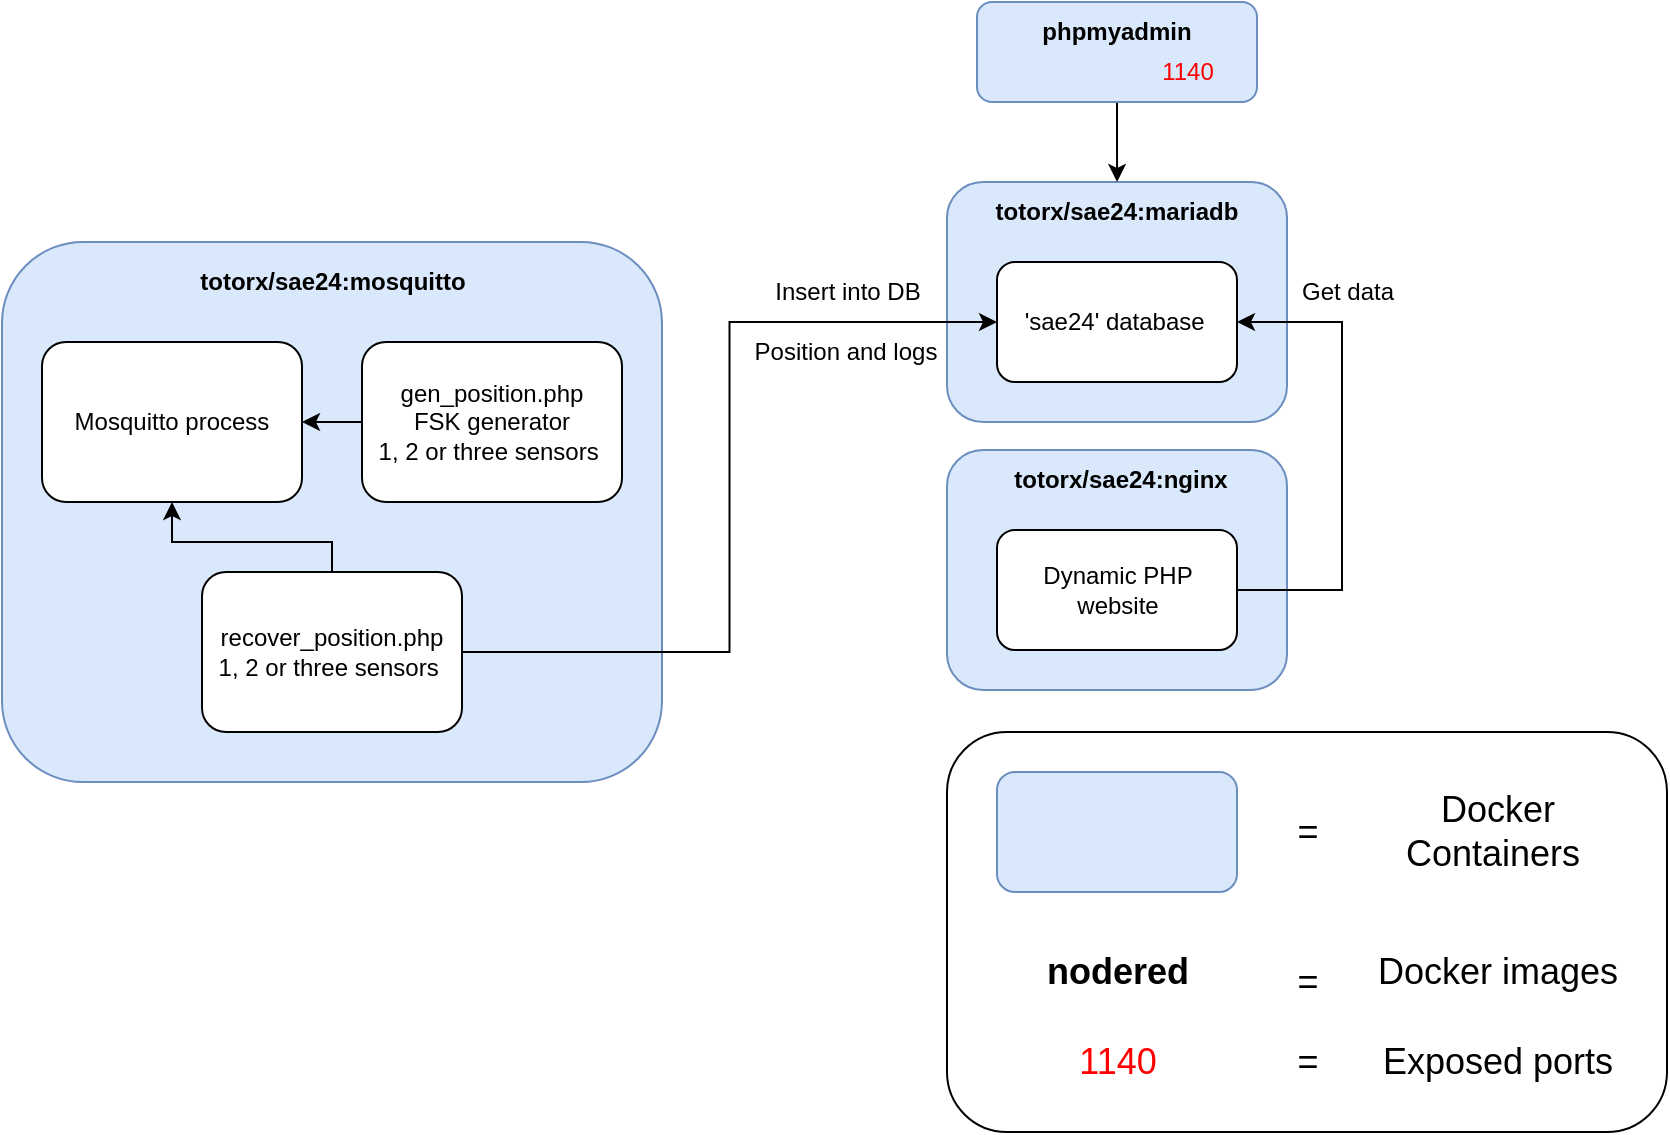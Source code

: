 <mxfile version="18.0.1" type="device"><diagram id="kjm1tuIDeo_5Jxe6d9hS" name="Page-1"><mxGraphModel dx="1388" dy="857" grid="1" gridSize="10" guides="1" tooltips="1" connect="1" arrows="1" fold="1" page="1" pageScale="1" pageWidth="1169" pageHeight="827" math="0" shadow="0"><root><mxCell id="0"/><mxCell id="1" parent="0"/><mxCell id="Zc_rCOBr2s_LXBu9RSXH-48" value="" style="rounded=1;whiteSpace=wrap;html=1;fontSize=18;" parent="1" vertex="1"><mxGeometry x="672.5" y="555" width="360" height="200" as="geometry"/></mxCell><mxCell id="Zc_rCOBr2s_LXBu9RSXH-1" value="" style="rounded=1;whiteSpace=wrap;html=1;fillColor=#dae8fc;strokeColor=#6c8ebf;" parent="1" vertex="1"><mxGeometry x="200" y="310" width="330" height="270" as="geometry"/></mxCell><mxCell id="Zc_rCOBr2s_LXBu9RSXH-4" value="&lt;b&gt;totorx/sae24:mosquitto&lt;/b&gt;" style="text;html=1;strokeColor=none;fillColor=none;align=center;verticalAlign=middle;whiteSpace=wrap;rounded=0;" parent="1" vertex="1"><mxGeometry x="287.5" y="310" width="155" height="40" as="geometry"/></mxCell><mxCell id="Zc_rCOBr2s_LXBu9RSXH-5" value="Mosquitto process" style="rounded=1;whiteSpace=wrap;html=1;" parent="1" vertex="1"><mxGeometry x="220" y="360" width="130" height="80" as="geometry"/></mxCell><mxCell id="Zc_rCOBr2s_LXBu9RSXH-7" style="edgeStyle=orthogonalEdgeStyle;rounded=0;orthogonalLoop=1;jettySize=auto;html=1;exitX=0;exitY=0.5;exitDx=0;exitDy=0;" parent="1" source="Zc_rCOBr2s_LXBu9RSXH-6" target="Zc_rCOBr2s_LXBu9RSXH-5" edge="1"><mxGeometry relative="1" as="geometry"/></mxCell><mxCell id="Zc_rCOBr2s_LXBu9RSXH-6" value="gen_position.php&lt;br&gt;FSK generator&lt;br&gt;1, 2 or three sensors&amp;nbsp;" style="rounded=1;whiteSpace=wrap;html=1;" parent="1" vertex="1"><mxGeometry x="380" y="360" width="130" height="80" as="geometry"/></mxCell><mxCell id="Zc_rCOBr2s_LXBu9RSXH-9" value="" style="rounded=1;whiteSpace=wrap;html=1;fillColor=#dae8fc;strokeColor=#6c8ebf;" parent="1" vertex="1"><mxGeometry x="672.5" y="280" width="170" height="120" as="geometry"/></mxCell><mxCell id="Zc_rCOBr2s_LXBu9RSXH-10" value="&lt;b&gt;totorx/sae24:mariadb&lt;/b&gt;" style="text;html=1;strokeColor=none;fillColor=none;align=center;verticalAlign=middle;whiteSpace=wrap;rounded=0;" parent="1" vertex="1"><mxGeometry x="681.25" y="280" width="152.5" height="30" as="geometry"/></mxCell><mxCell id="Zc_rCOBr2s_LXBu9RSXH-11" value="'sae24' database&amp;nbsp;" style="rounded=1;whiteSpace=wrap;html=1;" parent="1" vertex="1"><mxGeometry x="697.5" y="320" width="120" height="60" as="geometry"/></mxCell><mxCell id="Zc_rCOBr2s_LXBu9RSXH-42" value="" style="rounded=1;whiteSpace=wrap;html=1;fillColor=#dae8fc;strokeColor=#6c8ebf;" parent="1" vertex="1"><mxGeometry x="697.5" y="575" width="120" height="60" as="geometry"/></mxCell><mxCell id="Zc_rCOBr2s_LXBu9RSXH-43" value="&lt;font style=&quot;font-size: 18px;&quot;&gt;=&lt;/font&gt;" style="text;html=1;strokeColor=none;fillColor=none;align=center;verticalAlign=middle;whiteSpace=wrap;rounded=0;" parent="1" vertex="1"><mxGeometry x="822.5" y="590" width="60" height="30" as="geometry"/></mxCell><mxCell id="Zc_rCOBr2s_LXBu9RSXH-44" value="Docker Containers&amp;nbsp;" style="text;html=1;strokeColor=none;fillColor=none;align=center;verticalAlign=middle;whiteSpace=wrap;rounded=0;fontSize=18;" parent="1" vertex="1"><mxGeometry x="872.5" y="575" width="150" height="60" as="geometry"/></mxCell><mxCell id="Zc_rCOBr2s_LXBu9RSXH-45" value="&lt;b&gt;nodered&lt;/b&gt;" style="text;html=1;strokeColor=none;fillColor=none;align=center;verticalAlign=middle;whiteSpace=wrap;rounded=0;fontSize=18;" parent="1" vertex="1"><mxGeometry x="727.5" y="660" width="60" height="30" as="geometry"/></mxCell><mxCell id="Zc_rCOBr2s_LXBu9RSXH-46" value="&lt;font style=&quot;font-size: 18px;&quot;&gt;=&lt;/font&gt;" style="text;html=1;strokeColor=none;fillColor=none;align=center;verticalAlign=middle;whiteSpace=wrap;rounded=0;" parent="1" vertex="1"><mxGeometry x="822.5" y="665" width="60" height="30" as="geometry"/></mxCell><mxCell id="Zc_rCOBr2s_LXBu9RSXH-47" value="Docker images" style="text;html=1;strokeColor=none;fillColor=none;align=center;verticalAlign=middle;whiteSpace=wrap;rounded=0;fontSize=18;" parent="1" vertex="1"><mxGeometry x="872.5" y="645" width="150" height="60" as="geometry"/></mxCell><mxCell id="Rr2KdkFvQJ5VKVi_T18D-5" style="edgeStyle=orthogonalEdgeStyle;rounded=0;orthogonalLoop=1;jettySize=auto;html=1;exitX=0.5;exitY=1;exitDx=0;exitDy=0;" edge="1" parent="1" source="thG-yvwiPQS7pRseFYwX-1" target="Zc_rCOBr2s_LXBu9RSXH-10"><mxGeometry relative="1" as="geometry"/></mxCell><mxCell id="thG-yvwiPQS7pRseFYwX-1" value="" style="rounded=1;whiteSpace=wrap;html=1;fillColor=#dae8fc;strokeColor=#6c8ebf;" parent="1" vertex="1"><mxGeometry x="687.5" y="190" width="140" height="50" as="geometry"/></mxCell><mxCell id="thG-yvwiPQS7pRseFYwX-2" value="&lt;b&gt;phpmyadmin&lt;/b&gt;" style="text;html=1;strokeColor=none;fillColor=none;align=center;verticalAlign=middle;whiteSpace=wrap;rounded=0;" parent="1" vertex="1"><mxGeometry x="715" y="190" width="85" height="30" as="geometry"/></mxCell><mxCell id="thG-yvwiPQS7pRseFYwX-5" value="&lt;font color=&quot;#ff0000&quot;&gt;1140&lt;/font&gt;" style="text;html=1;strokeColor=none;fillColor=none;align=center;verticalAlign=middle;whiteSpace=wrap;rounded=0;" parent="1" vertex="1"><mxGeometry x="772.5" y="210" width="40" height="30" as="geometry"/></mxCell><mxCell id="thG-yvwiPQS7pRseFYwX-7" value="&lt;font style=&quot;font-size: 18px;&quot; color=&quot;#ff0000&quot;&gt;1140&lt;/font&gt;" style="text;html=1;strokeColor=none;fillColor=none;align=center;verticalAlign=middle;whiteSpace=wrap;rounded=0;" parent="1" vertex="1"><mxGeometry x="737.5" y="705" width="40" height="30" as="geometry"/></mxCell><mxCell id="thG-yvwiPQS7pRseFYwX-8" value="&lt;font style=&quot;font-size: 18px;&quot;&gt;=&lt;/font&gt;" style="text;html=1;strokeColor=none;fillColor=none;align=center;verticalAlign=middle;whiteSpace=wrap;rounded=0;" parent="1" vertex="1"><mxGeometry x="822.5" y="705" width="60" height="30" as="geometry"/></mxCell><mxCell id="thG-yvwiPQS7pRseFYwX-9" value="Exposed ports" style="text;html=1;strokeColor=none;fillColor=none;align=center;verticalAlign=middle;whiteSpace=wrap;rounded=0;fontSize=18;" parent="1" vertex="1"><mxGeometry x="872.5" y="690" width="150" height="60" as="geometry"/></mxCell><mxCell id="Rr2KdkFvQJ5VKVi_T18D-4" style="edgeStyle=orthogonalEdgeStyle;rounded=0;orthogonalLoop=1;jettySize=auto;html=1;entryX=0.5;entryY=1;entryDx=0;entryDy=0;" edge="1" parent="1" source="Rr2KdkFvQJ5VKVi_T18D-1" target="Zc_rCOBr2s_LXBu9RSXH-5"><mxGeometry relative="1" as="geometry"><Array as="points"><mxPoint x="365" y="460"/><mxPoint x="285" y="460"/></Array></mxGeometry></mxCell><mxCell id="Rr2KdkFvQJ5VKVi_T18D-13" style="edgeStyle=orthogonalEdgeStyle;rounded=0;orthogonalLoop=1;jettySize=auto;html=1;entryX=0;entryY=0.5;entryDx=0;entryDy=0;" edge="1" parent="1" source="Rr2KdkFvQJ5VKVi_T18D-1" target="Zc_rCOBr2s_LXBu9RSXH-11"><mxGeometry relative="1" as="geometry"/></mxCell><mxCell id="Rr2KdkFvQJ5VKVi_T18D-1" value="recover_position.php&lt;br&gt;1, 2 or three sensors&amp;nbsp;" style="rounded=1;whiteSpace=wrap;html=1;" vertex="1" parent="1"><mxGeometry x="300" y="475" width="130" height="80" as="geometry"/></mxCell><mxCell id="Rr2KdkFvQJ5VKVi_T18D-7" value="" style="rounded=1;whiteSpace=wrap;html=1;fillColor=#dae8fc;strokeColor=#6c8ebf;" vertex="1" parent="1"><mxGeometry x="672.5" y="414" width="170" height="120" as="geometry"/></mxCell><mxCell id="Rr2KdkFvQJ5VKVi_T18D-8" value="&lt;b&gt;totorx/sae24:nginx&lt;/b&gt;" style="text;html=1;strokeColor=none;fillColor=none;align=center;verticalAlign=middle;whiteSpace=wrap;rounded=0;" vertex="1" parent="1"><mxGeometry x="697.5" y="414" width="122.5" height="30" as="geometry"/></mxCell><mxCell id="Rr2KdkFvQJ5VKVi_T18D-11" style="edgeStyle=orthogonalEdgeStyle;rounded=0;orthogonalLoop=1;jettySize=auto;html=1;exitX=1;exitY=0.5;exitDx=0;exitDy=0;entryX=1;entryY=0.5;entryDx=0;entryDy=0;" edge="1" parent="1" source="Rr2KdkFvQJ5VKVi_T18D-9" target="Zc_rCOBr2s_LXBu9RSXH-11"><mxGeometry relative="1" as="geometry"><Array as="points"><mxPoint x="870" y="484"/><mxPoint x="870" y="350"/></Array></mxGeometry></mxCell><mxCell id="Rr2KdkFvQJ5VKVi_T18D-9" value="Dynamic PHP website" style="rounded=1;whiteSpace=wrap;html=1;" vertex="1" parent="1"><mxGeometry x="697.5" y="454" width="120" height="60" as="geometry"/></mxCell><mxCell id="Rr2KdkFvQJ5VKVi_T18D-12" value="Get data" style="text;html=1;strokeColor=none;fillColor=none;align=center;verticalAlign=middle;whiteSpace=wrap;rounded=0;" vertex="1" parent="1"><mxGeometry x="842.5" y="320" width="60" height="30" as="geometry"/></mxCell><mxCell id="Rr2KdkFvQJ5VKVi_T18D-14" value="Insert into DB" style="text;html=1;strokeColor=none;fillColor=none;align=center;verticalAlign=middle;whiteSpace=wrap;rounded=0;" vertex="1" parent="1"><mxGeometry x="572.5" y="320" width="100" height="30" as="geometry"/></mxCell><mxCell id="Rr2KdkFvQJ5VKVi_T18D-17" value="Position and logs" style="text;html=1;strokeColor=none;fillColor=none;align=center;verticalAlign=middle;whiteSpace=wrap;rounded=0;" vertex="1" parent="1"><mxGeometry x="572.5" y="350" width="97.5" height="30" as="geometry"/></mxCell></root></mxGraphModel></diagram></mxfile>